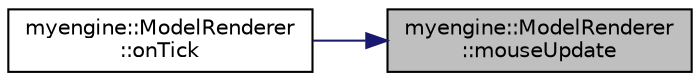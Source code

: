 digraph "myengine::ModelRenderer::mouseUpdate"
{
 // LATEX_PDF_SIZE
  edge [fontname="Helvetica",fontsize="10",labelfontname="Helvetica",labelfontsize="10"];
  node [fontname="Helvetica",fontsize="10",shape=record];
  rankdir="RL";
  Node1 [label="myengine::ModelRenderer\l::mouseUpdate",height=0.2,width=0.4,color="black", fillcolor="grey75", style="filled", fontcolor="black",tooltip="Update mouse position."];
  Node1 -> Node2 [dir="back",color="midnightblue",fontsize="10",style="solid",fontname="Helvetica"];
  Node2 [label="myengine::ModelRenderer\l::onTick",height=0.2,width=0.4,color="black", fillcolor="white", style="filled",URL="$structmyengine_1_1_model_renderer.html#ac1a09170155c3fddfe23ac24334fb689",tooltip="The position of the model."];
}
